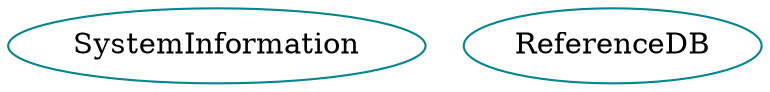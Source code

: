 digraph sysinfo{
SystemInformation	[shape=oval, color=turquoise4, label="SystemInformation"];
ReferenceDB	[shape=oval, color=turquoise4, label="ReferenceDB"];
}
